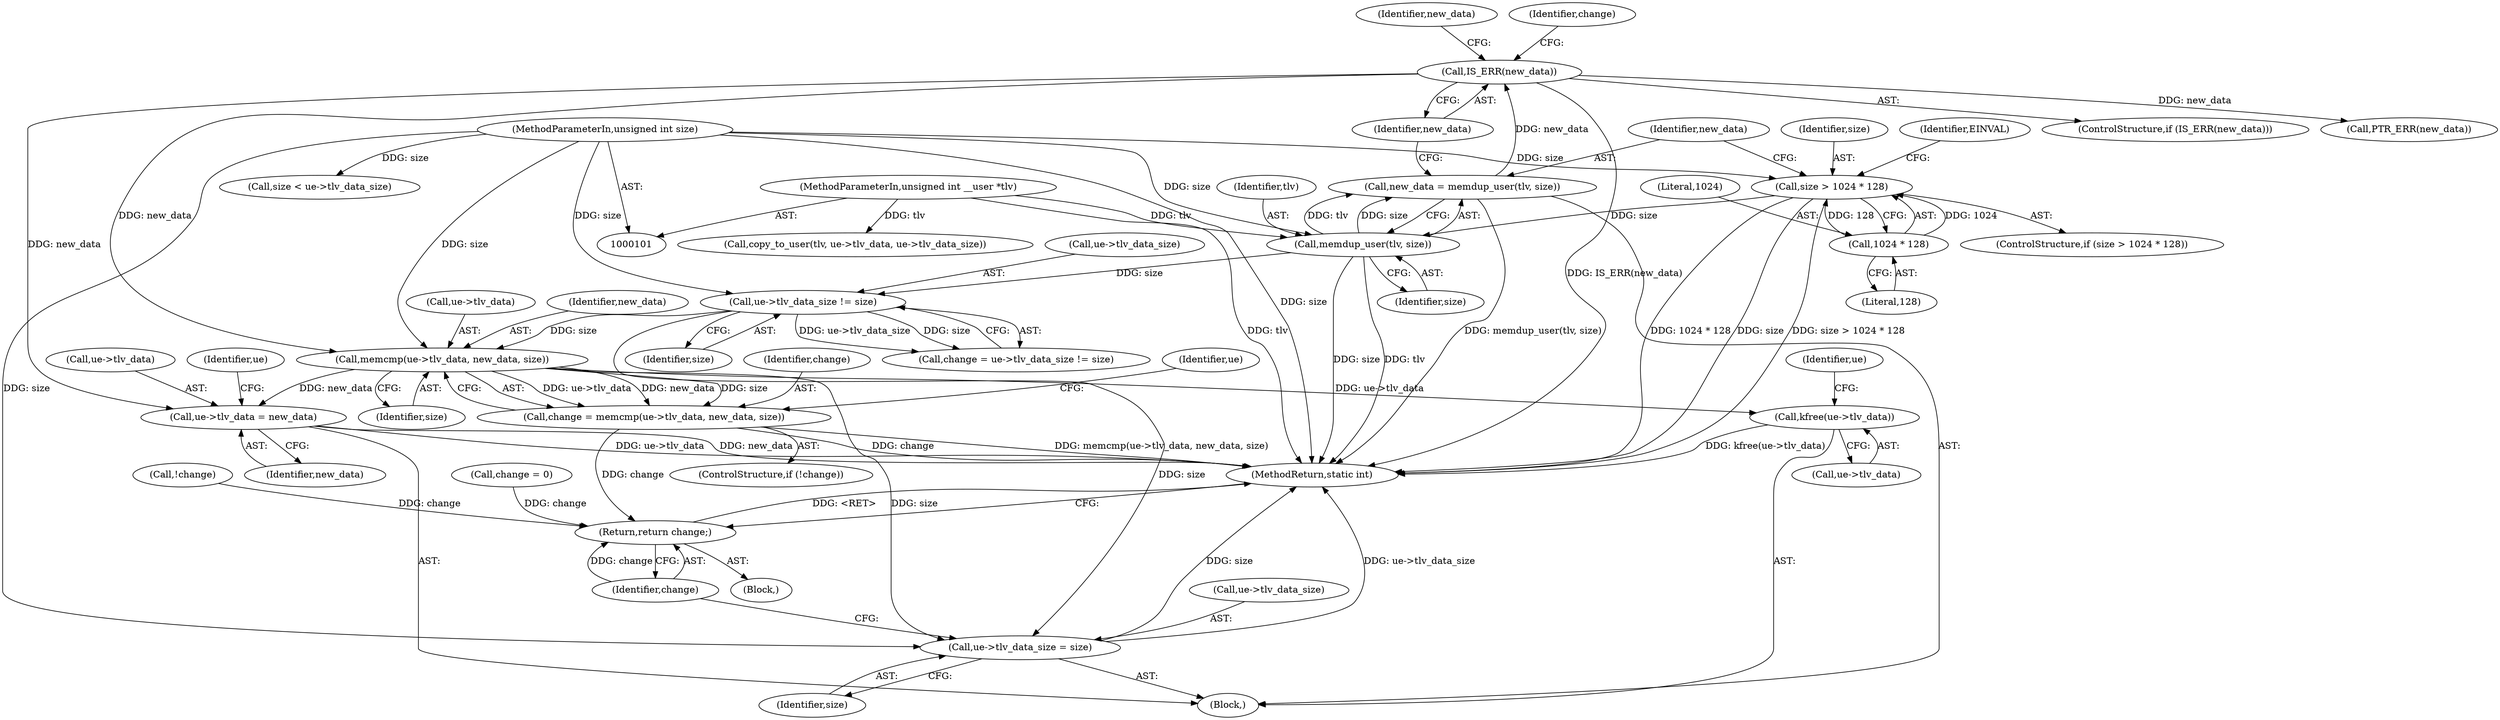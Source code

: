 digraph "0_linux_07f4d9d74a04aa7c72c5dae0ef97565f28f17b92_2@API" {
"1000155" [label="(Call,memcmp(ue->tlv_data, new_data, size))"];
"1000138" [label="(Call,IS_ERR(new_data))"];
"1000132" [label="(Call,new_data = memdup_user(tlv, size))"];
"1000134" [label="(Call,memdup_user(tlv, size))"];
"1000105" [label="(MethodParameterIn,unsigned int __user *tlv)"];
"1000124" [label="(Call,size > 1024 * 128)"];
"1000104" [label="(MethodParameterIn,unsigned int size)"];
"1000126" [label="(Call,1024 * 128)"];
"1000145" [label="(Call,ue->tlv_data_size != size)"];
"1000153" [label="(Call,change = memcmp(ue->tlv_data, new_data, size))"];
"1000211" [label="(Return,return change;)"];
"1000161" [label="(Call,kfree(ue->tlv_data))"];
"1000165" [label="(Call,ue->tlv_data = new_data)"];
"1000170" [label="(Call,ue->tlv_data_size = size)"];
"1000133" [label="(Identifier,new_data)"];
"1000143" [label="(Call,change = ue->tlv_data_size != size)"];
"1000161" [label="(Call,kfree(ue->tlv_data))"];
"1000124" [label="(Call,size > 1024 * 128)"];
"1000156" [label="(Call,ue->tlv_data)"];
"1000114" [label="(Call,change = 0)"];
"1000137" [label="(ControlStructure,if (IS_ERR(new_data)))"];
"1000128" [label="(Literal,128)"];
"1000150" [label="(ControlStructure,if (!change))"];
"1000141" [label="(Call,PTR_ERR(new_data))"];
"1000200" [label="(Call,copy_to_user(tlv, ue->tlv_data, ue->tlv_data_size))"];
"1000134" [label="(Call,memdup_user(tlv, size))"];
"1000123" [label="(ControlStructure,if (size > 1024 * 128))"];
"1000155" [label="(Call,memcmp(ue->tlv_data, new_data, size))"];
"1000125" [label="(Identifier,size)"];
"1000166" [label="(Call,ue->tlv_data)"];
"1000212" [label="(Identifier,change)"];
"1000174" [label="(Identifier,size)"];
"1000159" [label="(Identifier,new_data)"];
"1000191" [label="(Call,size < ue->tlv_data_size)"];
"1000142" [label="(Identifier,new_data)"];
"1000105" [label="(MethodParameterIn,unsigned int __user *tlv)"];
"1000162" [label="(Call,ue->tlv_data)"];
"1000145" [label="(Call,ue->tlv_data_size != size)"];
"1000211" [label="(Return,return change;)"];
"1000171" [label="(Call,ue->tlv_data_size)"];
"1000138" [label="(Call,IS_ERR(new_data))"];
"1000127" [label="(Literal,1024)"];
"1000126" [label="(Call,1024 * 128)"];
"1000144" [label="(Identifier,change)"];
"1000213" [label="(MethodReturn,static int)"];
"1000170" [label="(Call,ue->tlv_data_size = size)"];
"1000135" [label="(Identifier,tlv)"];
"1000146" [label="(Call,ue->tlv_data_size)"];
"1000106" [label="(Block,)"];
"1000139" [label="(Identifier,new_data)"];
"1000149" [label="(Identifier,size)"];
"1000153" [label="(Call,change = memcmp(ue->tlv_data, new_data, size))"];
"1000163" [label="(Identifier,ue)"];
"1000132" [label="(Call,new_data = memdup_user(tlv, size))"];
"1000154" [label="(Identifier,change)"];
"1000122" [label="(Block,)"];
"1000172" [label="(Identifier,ue)"];
"1000160" [label="(Identifier,size)"];
"1000131" [label="(Identifier,EINVAL)"];
"1000167" [label="(Identifier,ue)"];
"1000104" [label="(MethodParameterIn,unsigned int size)"];
"1000151" [label="(Call,!change)"];
"1000169" [label="(Identifier,new_data)"];
"1000165" [label="(Call,ue->tlv_data = new_data)"];
"1000136" [label="(Identifier,size)"];
"1000155" -> "1000153"  [label="AST: "];
"1000155" -> "1000160"  [label="CFG: "];
"1000156" -> "1000155"  [label="AST: "];
"1000159" -> "1000155"  [label="AST: "];
"1000160" -> "1000155"  [label="AST: "];
"1000153" -> "1000155"  [label="CFG: "];
"1000155" -> "1000153"  [label="DDG: ue->tlv_data"];
"1000155" -> "1000153"  [label="DDG: new_data"];
"1000155" -> "1000153"  [label="DDG: size"];
"1000138" -> "1000155"  [label="DDG: new_data"];
"1000145" -> "1000155"  [label="DDG: size"];
"1000104" -> "1000155"  [label="DDG: size"];
"1000155" -> "1000161"  [label="DDG: ue->tlv_data"];
"1000155" -> "1000165"  [label="DDG: new_data"];
"1000155" -> "1000170"  [label="DDG: size"];
"1000138" -> "1000137"  [label="AST: "];
"1000138" -> "1000139"  [label="CFG: "];
"1000139" -> "1000138"  [label="AST: "];
"1000142" -> "1000138"  [label="CFG: "];
"1000144" -> "1000138"  [label="CFG: "];
"1000138" -> "1000213"  [label="DDG: IS_ERR(new_data)"];
"1000132" -> "1000138"  [label="DDG: new_data"];
"1000138" -> "1000141"  [label="DDG: new_data"];
"1000138" -> "1000165"  [label="DDG: new_data"];
"1000132" -> "1000122"  [label="AST: "];
"1000132" -> "1000134"  [label="CFG: "];
"1000133" -> "1000132"  [label="AST: "];
"1000134" -> "1000132"  [label="AST: "];
"1000139" -> "1000132"  [label="CFG: "];
"1000132" -> "1000213"  [label="DDG: memdup_user(tlv, size)"];
"1000134" -> "1000132"  [label="DDG: tlv"];
"1000134" -> "1000132"  [label="DDG: size"];
"1000134" -> "1000136"  [label="CFG: "];
"1000135" -> "1000134"  [label="AST: "];
"1000136" -> "1000134"  [label="AST: "];
"1000134" -> "1000213"  [label="DDG: tlv"];
"1000134" -> "1000213"  [label="DDG: size"];
"1000105" -> "1000134"  [label="DDG: tlv"];
"1000124" -> "1000134"  [label="DDG: size"];
"1000104" -> "1000134"  [label="DDG: size"];
"1000134" -> "1000145"  [label="DDG: size"];
"1000105" -> "1000101"  [label="AST: "];
"1000105" -> "1000213"  [label="DDG: tlv"];
"1000105" -> "1000200"  [label="DDG: tlv"];
"1000124" -> "1000123"  [label="AST: "];
"1000124" -> "1000126"  [label="CFG: "];
"1000125" -> "1000124"  [label="AST: "];
"1000126" -> "1000124"  [label="AST: "];
"1000131" -> "1000124"  [label="CFG: "];
"1000133" -> "1000124"  [label="CFG: "];
"1000124" -> "1000213"  [label="DDG: 1024 * 128"];
"1000124" -> "1000213"  [label="DDG: size"];
"1000124" -> "1000213"  [label="DDG: size > 1024 * 128"];
"1000104" -> "1000124"  [label="DDG: size"];
"1000126" -> "1000124"  [label="DDG: 1024"];
"1000126" -> "1000124"  [label="DDG: 128"];
"1000104" -> "1000101"  [label="AST: "];
"1000104" -> "1000213"  [label="DDG: size"];
"1000104" -> "1000145"  [label="DDG: size"];
"1000104" -> "1000170"  [label="DDG: size"];
"1000104" -> "1000191"  [label="DDG: size"];
"1000126" -> "1000128"  [label="CFG: "];
"1000127" -> "1000126"  [label="AST: "];
"1000128" -> "1000126"  [label="AST: "];
"1000145" -> "1000143"  [label="AST: "];
"1000145" -> "1000149"  [label="CFG: "];
"1000146" -> "1000145"  [label="AST: "];
"1000149" -> "1000145"  [label="AST: "];
"1000143" -> "1000145"  [label="CFG: "];
"1000145" -> "1000143"  [label="DDG: ue->tlv_data_size"];
"1000145" -> "1000143"  [label="DDG: size"];
"1000145" -> "1000170"  [label="DDG: size"];
"1000153" -> "1000150"  [label="AST: "];
"1000154" -> "1000153"  [label="AST: "];
"1000163" -> "1000153"  [label="CFG: "];
"1000153" -> "1000213"  [label="DDG: change"];
"1000153" -> "1000213"  [label="DDG: memcmp(ue->tlv_data, new_data, size)"];
"1000153" -> "1000211"  [label="DDG: change"];
"1000211" -> "1000106"  [label="AST: "];
"1000211" -> "1000212"  [label="CFG: "];
"1000212" -> "1000211"  [label="AST: "];
"1000213" -> "1000211"  [label="CFG: "];
"1000211" -> "1000213"  [label="DDG: <RET>"];
"1000212" -> "1000211"  [label="DDG: change"];
"1000151" -> "1000211"  [label="DDG: change"];
"1000114" -> "1000211"  [label="DDG: change"];
"1000161" -> "1000122"  [label="AST: "];
"1000161" -> "1000162"  [label="CFG: "];
"1000162" -> "1000161"  [label="AST: "];
"1000167" -> "1000161"  [label="CFG: "];
"1000161" -> "1000213"  [label="DDG: kfree(ue->tlv_data)"];
"1000165" -> "1000122"  [label="AST: "];
"1000165" -> "1000169"  [label="CFG: "];
"1000166" -> "1000165"  [label="AST: "];
"1000169" -> "1000165"  [label="AST: "];
"1000172" -> "1000165"  [label="CFG: "];
"1000165" -> "1000213"  [label="DDG: new_data"];
"1000165" -> "1000213"  [label="DDG: ue->tlv_data"];
"1000170" -> "1000122"  [label="AST: "];
"1000170" -> "1000174"  [label="CFG: "];
"1000171" -> "1000170"  [label="AST: "];
"1000174" -> "1000170"  [label="AST: "];
"1000212" -> "1000170"  [label="CFG: "];
"1000170" -> "1000213"  [label="DDG: ue->tlv_data_size"];
"1000170" -> "1000213"  [label="DDG: size"];
}
